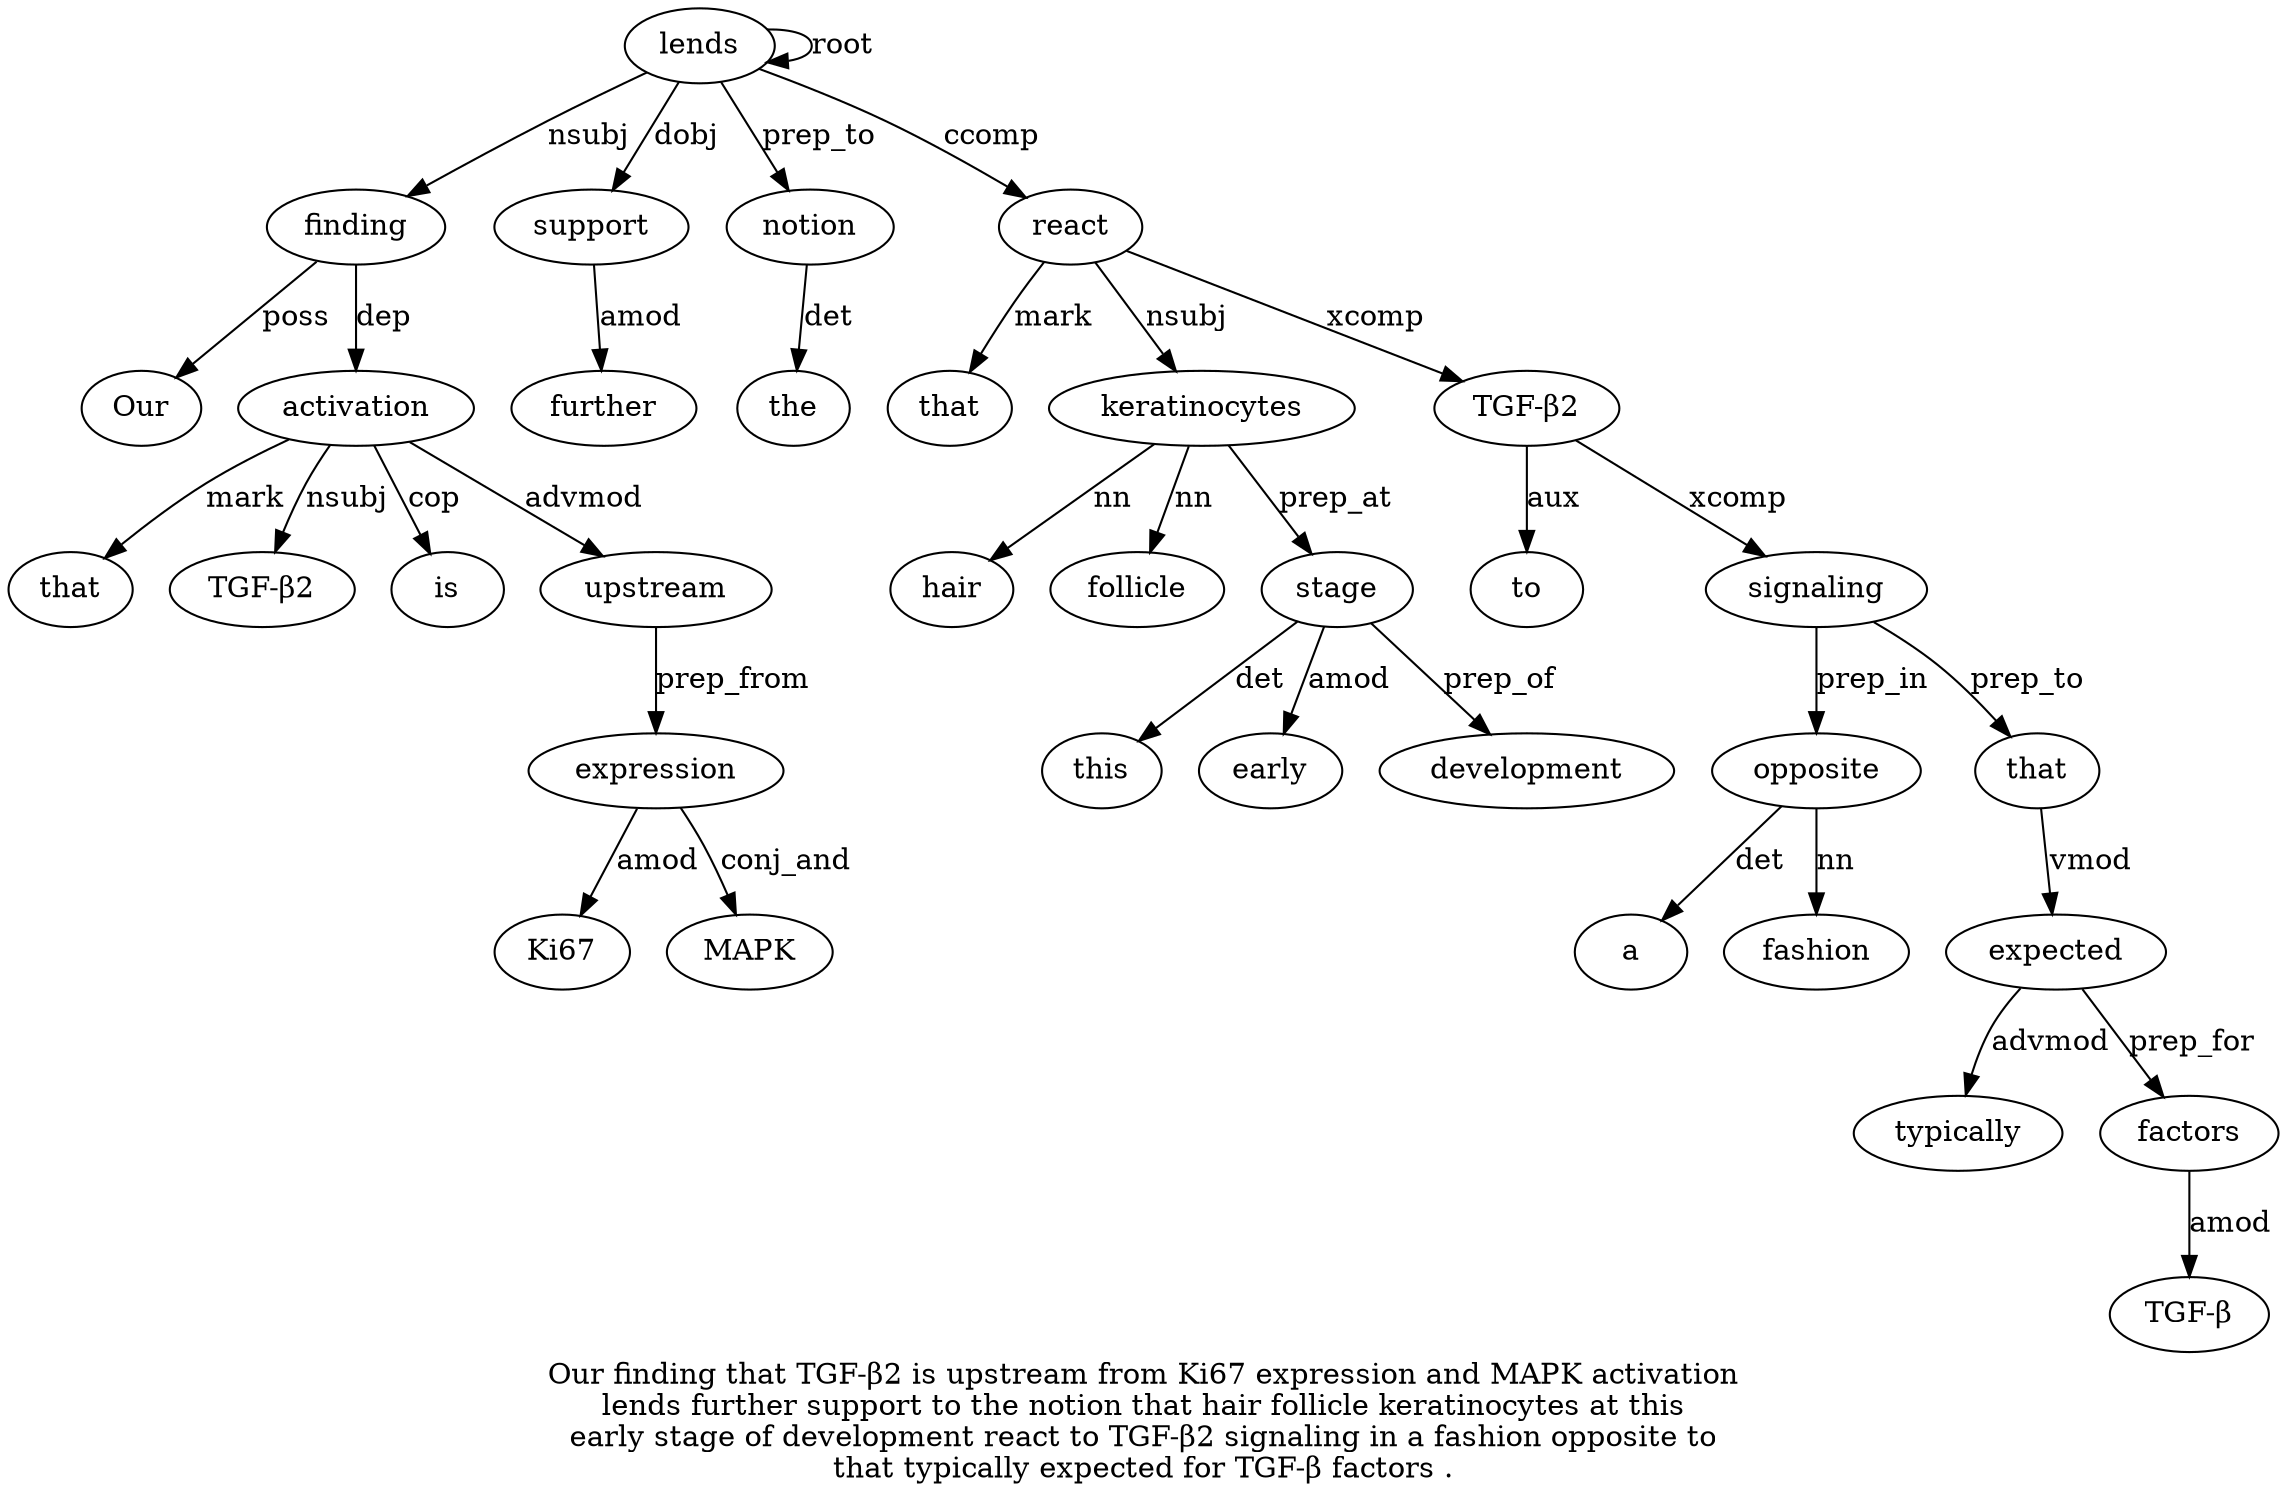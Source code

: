 digraph "Our finding that TGF-β2 is upstream from Ki67 expression and MAPK activation lends further support to the notion that hair follicle keratinocytes at this early stage of development react to TGF-β2 signaling in a fashion opposite to that typically expected for TGF-β factors ." {
label="Our finding that TGF-β2 is upstream from Ki67 expression and MAPK activation
lends further support to the notion that hair follicle keratinocytes at this
early stage of development react to TGF-β2 signaling in a fashion opposite to
that typically expected for TGF-β factors .";
finding2 [style=filled, fillcolor=white, label=finding];
Our1 [style=filled, fillcolor=white, label=Our];
finding2 -> Our1  [label=poss];
lends13 [style=filled, fillcolor=white, label=lends];
lends13 -> finding2  [label=nsubj];
activation12 [style=filled, fillcolor=white, label=activation];
that3 [style=filled, fillcolor=white, label=that];
activation12 -> that3  [label=mark];
"TGF-β24" [style=filled, fillcolor=white, label="TGF-β2"];
activation12 -> "TGF-β24"  [label=nsubj];
is5 [style=filled, fillcolor=white, label=is];
activation12 -> is5  [label=cop];
upstream6 [style=filled, fillcolor=white, label=upstream];
activation12 -> upstream6  [label=advmod];
expression9 [style=filled, fillcolor=white, label=expression];
Ki678 [style=filled, fillcolor=white, label=Ki67];
expression9 -> Ki678  [label=amod];
upstream6 -> expression9  [label=prep_from];
MAPK11 [style=filled, fillcolor=white, label=MAPK];
expression9 -> MAPK11  [label=conj_and];
finding2 -> activation12  [label=dep];
lends13 -> lends13  [label=root];
support15 [style=filled, fillcolor=white, label=support];
further14 [style=filled, fillcolor=white, label=further];
support15 -> further14  [label=amod];
lends13 -> support15  [label=dobj];
notion18 [style=filled, fillcolor=white, label=notion];
the17 [style=filled, fillcolor=white, label=the];
notion18 -> the17  [label=det];
lends13 -> notion18  [label=prep_to];
react29 [style=filled, fillcolor=white, label=react];
that19 [style=filled, fillcolor=white, label=that];
react29 -> that19  [label=mark];
keratinocytes22 [style=filled, fillcolor=white, label=keratinocytes];
hair20 [style=filled, fillcolor=white, label=hair];
keratinocytes22 -> hair20  [label=nn];
follicle21 [style=filled, fillcolor=white, label=follicle];
keratinocytes22 -> follicle21  [label=nn];
react29 -> keratinocytes22  [label=nsubj];
stage26 [style=filled, fillcolor=white, label=stage];
this24 [style=filled, fillcolor=white, label=this];
stage26 -> this24  [label=det];
early25 [style=filled, fillcolor=white, label=early];
stage26 -> early25  [label=amod];
keratinocytes22 -> stage26  [label=prep_at];
development28 [style=filled, fillcolor=white, label=development];
stage26 -> development28  [label=prep_of];
lends13 -> react29  [label=ccomp];
"TGF-β231" [style=filled, fillcolor=white, label="TGF-β2"];
to30 [style=filled, fillcolor=white, label=to];
"TGF-β231" -> to30  [label=aux];
react29 -> "TGF-β231"  [label=xcomp];
signaling32 [style=filled, fillcolor=white, label=signaling];
"TGF-β231" -> signaling32  [label=xcomp];
opposite36 [style=filled, fillcolor=white, label=opposite];
a34 [style=filled, fillcolor=white, label=a];
opposite36 -> a34  [label=det];
fashion35 [style=filled, fillcolor=white, label=fashion];
opposite36 -> fashion35  [label=nn];
signaling32 -> opposite36  [label=prep_in];
that38 [style=filled, fillcolor=white, label=that];
signaling32 -> that38  [label=prep_to];
expected40 [style=filled, fillcolor=white, label=expected];
typically39 [style=filled, fillcolor=white, label=typically];
expected40 -> typically39  [label=advmod];
that38 -> expected40  [label=vmod];
factors43 [style=filled, fillcolor=white, label=factors];
"TGF-β42" [style=filled, fillcolor=white, label="TGF-β"];
factors43 -> "TGF-β42"  [label=amod];
expected40 -> factors43  [label=prep_for];
}
